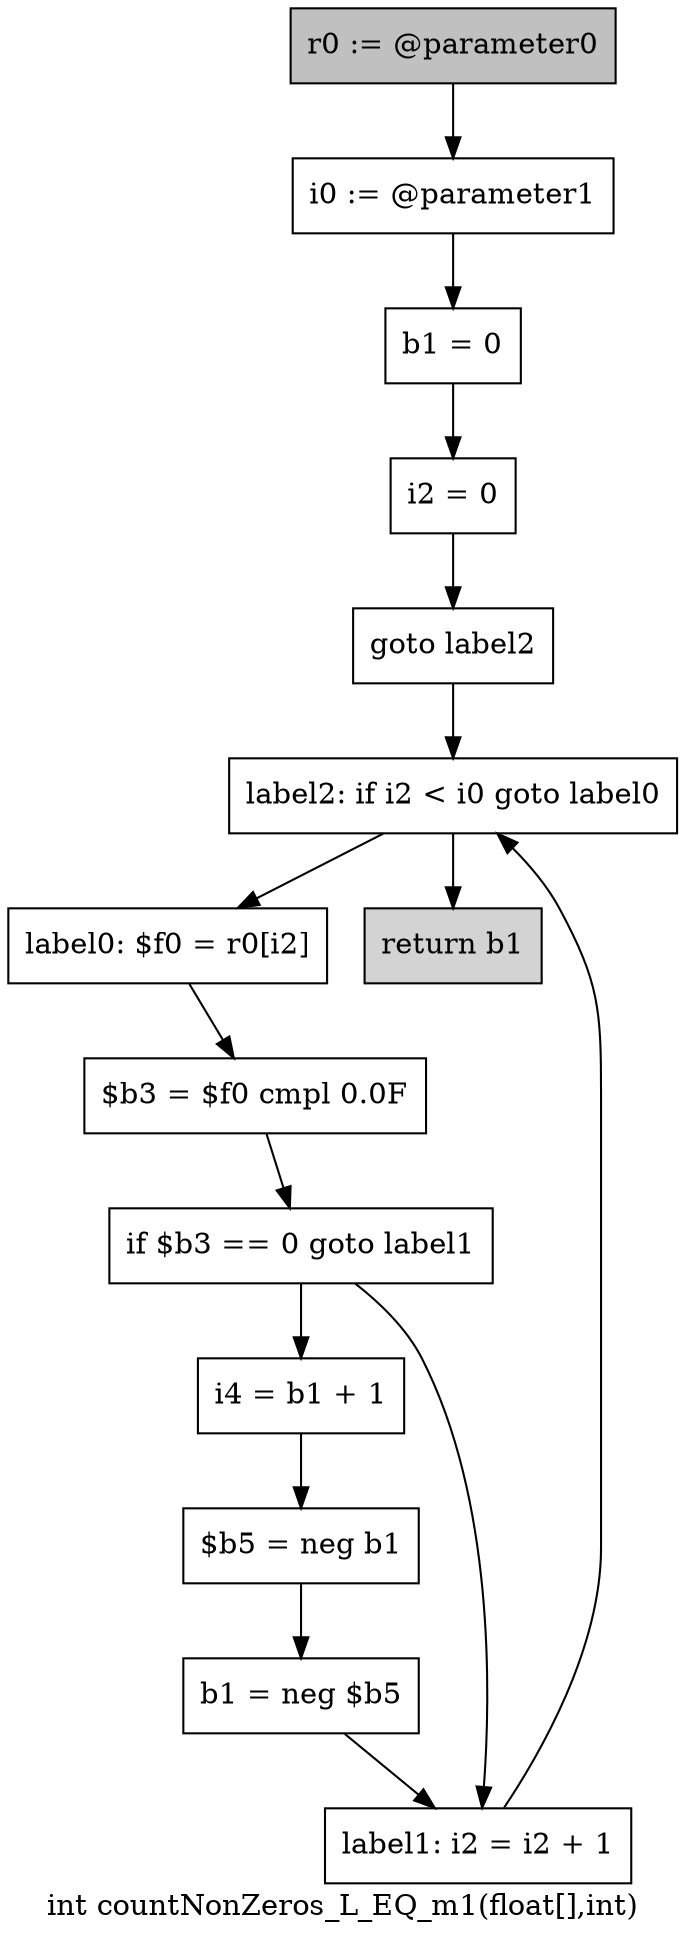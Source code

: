 digraph "int countNonZeros_L_EQ_m1(float[],int)" {
    label="int countNonZeros_L_EQ_m1(float[],int)";
    node [shape=box];
    "0" [style=filled,fillcolor=gray,label="r0 := @parameter0",];
    "1" [label="i0 := @parameter1",];
    "0"->"1";
    "2" [label="b1 = 0",];
    "1"->"2";
    "3" [label="i2 = 0",];
    "2"->"3";
    "4" [label="goto label2",];
    "3"->"4";
    "12" [label="label2: if i2 < i0 goto label0",];
    "4"->"12";
    "5" [label="label0: $f0 = r0[i2]",];
    "6" [label="$b3 = $f0 cmpl 0.0F",];
    "5"->"6";
    "7" [label="if $b3 == 0 goto label1",];
    "6"->"7";
    "8" [label="i4 = b1 + 1",];
    "7"->"8";
    "11" [label="label1: i2 = i2 + 1",];
    "7"->"11";
    "9" [label="$b5 = neg b1",];
    "8"->"9";
    "10" [label="b1 = neg $b5",];
    "9"->"10";
    "10"->"11";
    "11"->"12";
    "12"->"5";
    "13" [style=filled,fillcolor=lightgray,label="return b1",];
    "12"->"13";
}
